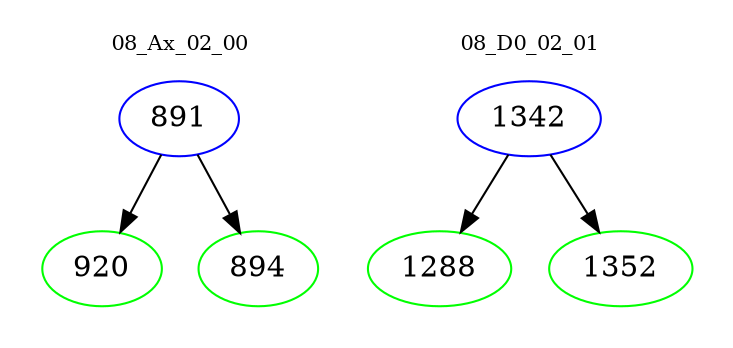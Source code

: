 digraph{
subgraph cluster_0 {
color = white
label = "08_Ax_02_00";
fontsize=10;
T0_891 [label="891", color="blue"]
T0_891 -> T0_920 [color="black"]
T0_920 [label="920", color="green"]
T0_891 -> T0_894 [color="black"]
T0_894 [label="894", color="green"]
}
subgraph cluster_1 {
color = white
label = "08_D0_02_01";
fontsize=10;
T1_1342 [label="1342", color="blue"]
T1_1342 -> T1_1288 [color="black"]
T1_1288 [label="1288", color="green"]
T1_1342 -> T1_1352 [color="black"]
T1_1352 [label="1352", color="green"]
}
}
